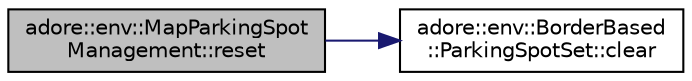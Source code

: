 digraph "adore::env::MapParkingSpotManagement::reset"
{
 // LATEX_PDF_SIZE
  edge [fontname="Helvetica",fontsize="10",labelfontname="Helvetica",labelfontsize="10"];
  node [fontname="Helvetica",fontsize="10",shape=record];
  rankdir="LR";
  Node1 [label="adore::env::MapParkingSpot\lManagement::reset",height=0.2,width=0.4,color="black", fillcolor="grey75", style="filled", fontcolor="black",tooltip="clear the local set"];
  Node1 -> Node2 [color="midnightblue",fontsize="10",style="solid",fontname="Helvetica"];
  Node2 [label="adore::env::BorderBased\l::ParkingSpotSet::clear",height=0.2,width=0.4,color="black", fillcolor="white", style="filled",URL="$classadore_1_1env_1_1BorderBased_1_1ParkingSpotSet.html#a23084913e42467f75e1508d6087de7f2",tooltip=" "];
}
